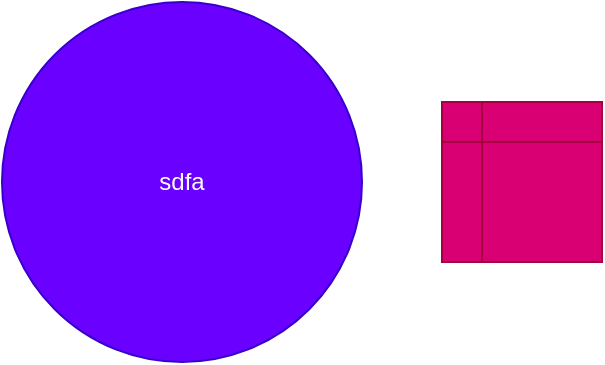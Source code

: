 <mxfile>
    <diagram id="fbiER8f8U1FtoullRKwQ" name="Page-1">
        <mxGraphModel dx="576" dy="467" grid="1" gridSize="10" guides="1" tooltips="1" connect="1" arrows="1" fold="1" page="1" pageScale="1" pageWidth="850" pageHeight="1100" math="0" shadow="0">
            <root>
                <mxCell id="0"/>
                <mxCell id="1" parent="0"/>
                <mxCell id="2" value="sdfa" style="ellipse;whiteSpace=wrap;html=1;aspect=fixed;fillColor=#6a00ff;fontColor=#ffffff;strokeColor=#3700CC;" parent="1" vertex="1">
                    <mxGeometry x="10" y="40" width="180" height="180" as="geometry"/>
                </mxCell>
                <mxCell id="3" value="" style="shape=internalStorage;whiteSpace=wrap;html=1;backgroundOutline=1;fillColor=#d80073;fontColor=#ffffff;strokeColor=#A50040;" parent="1" vertex="1">
                    <mxGeometry x="230" y="90" width="80" height="80" as="geometry"/>
                </mxCell>
            </root>
        </mxGraphModel>
    </diagram>
</mxfile>